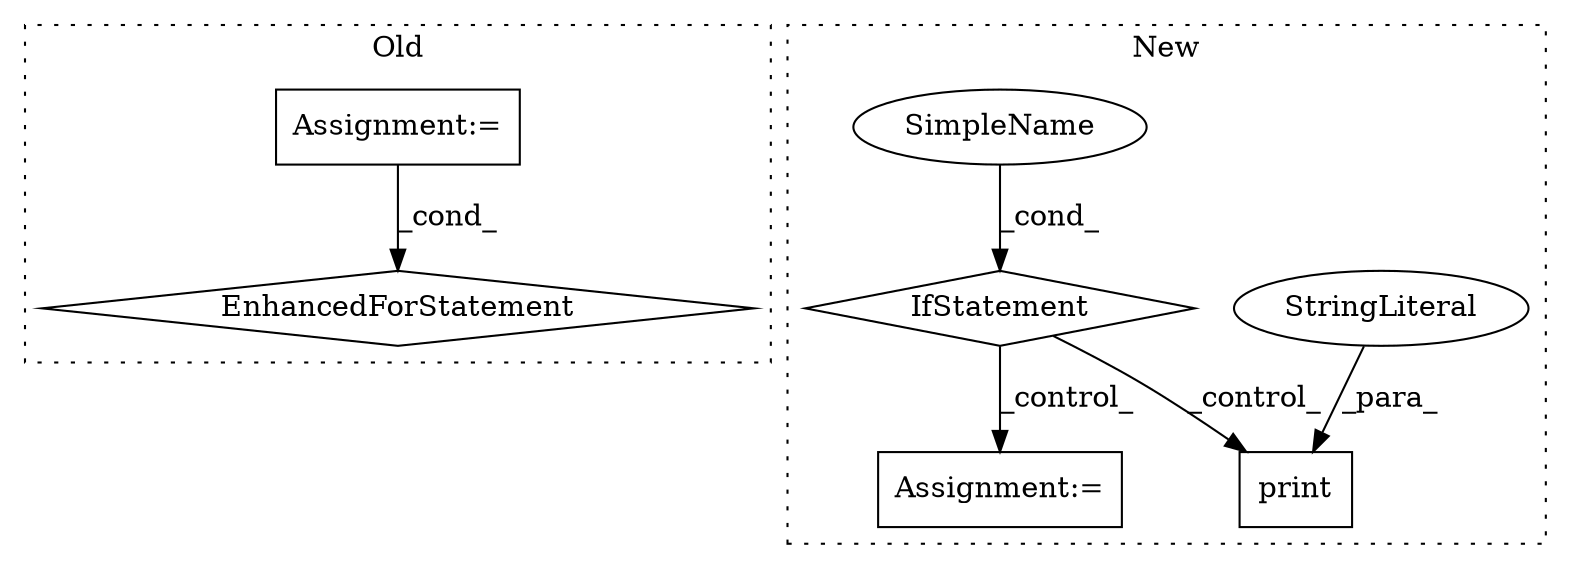 digraph G {
subgraph cluster0 {
1 [label="EnhancedForStatement" a="70" s="1988,2053" l="53,2" shape="diamond"];
3 [label="Assignment:=" a="7" s="1242" l="1" shape="box"];
label = "Old";
style="dotted";
}
subgraph cluster1 {
2 [label="print" a="32" s="1347,1417" l="6,1" shape="box"];
4 [label="StringLiteral" a="45" s="1353" l="64" shape="ellipse"];
5 [label="IfStatement" a="25" s="1286,1301" l="4,2" shape="diamond"];
6 [label="SimpleName" a="42" s="1290" l="11" shape="ellipse"];
7 [label="Assignment:=" a="7" s="1572" l="1" shape="box"];
label = "New";
style="dotted";
}
3 -> 1 [label="_cond_"];
4 -> 2 [label="_para_"];
5 -> 7 [label="_control_"];
5 -> 2 [label="_control_"];
6 -> 5 [label="_cond_"];
}